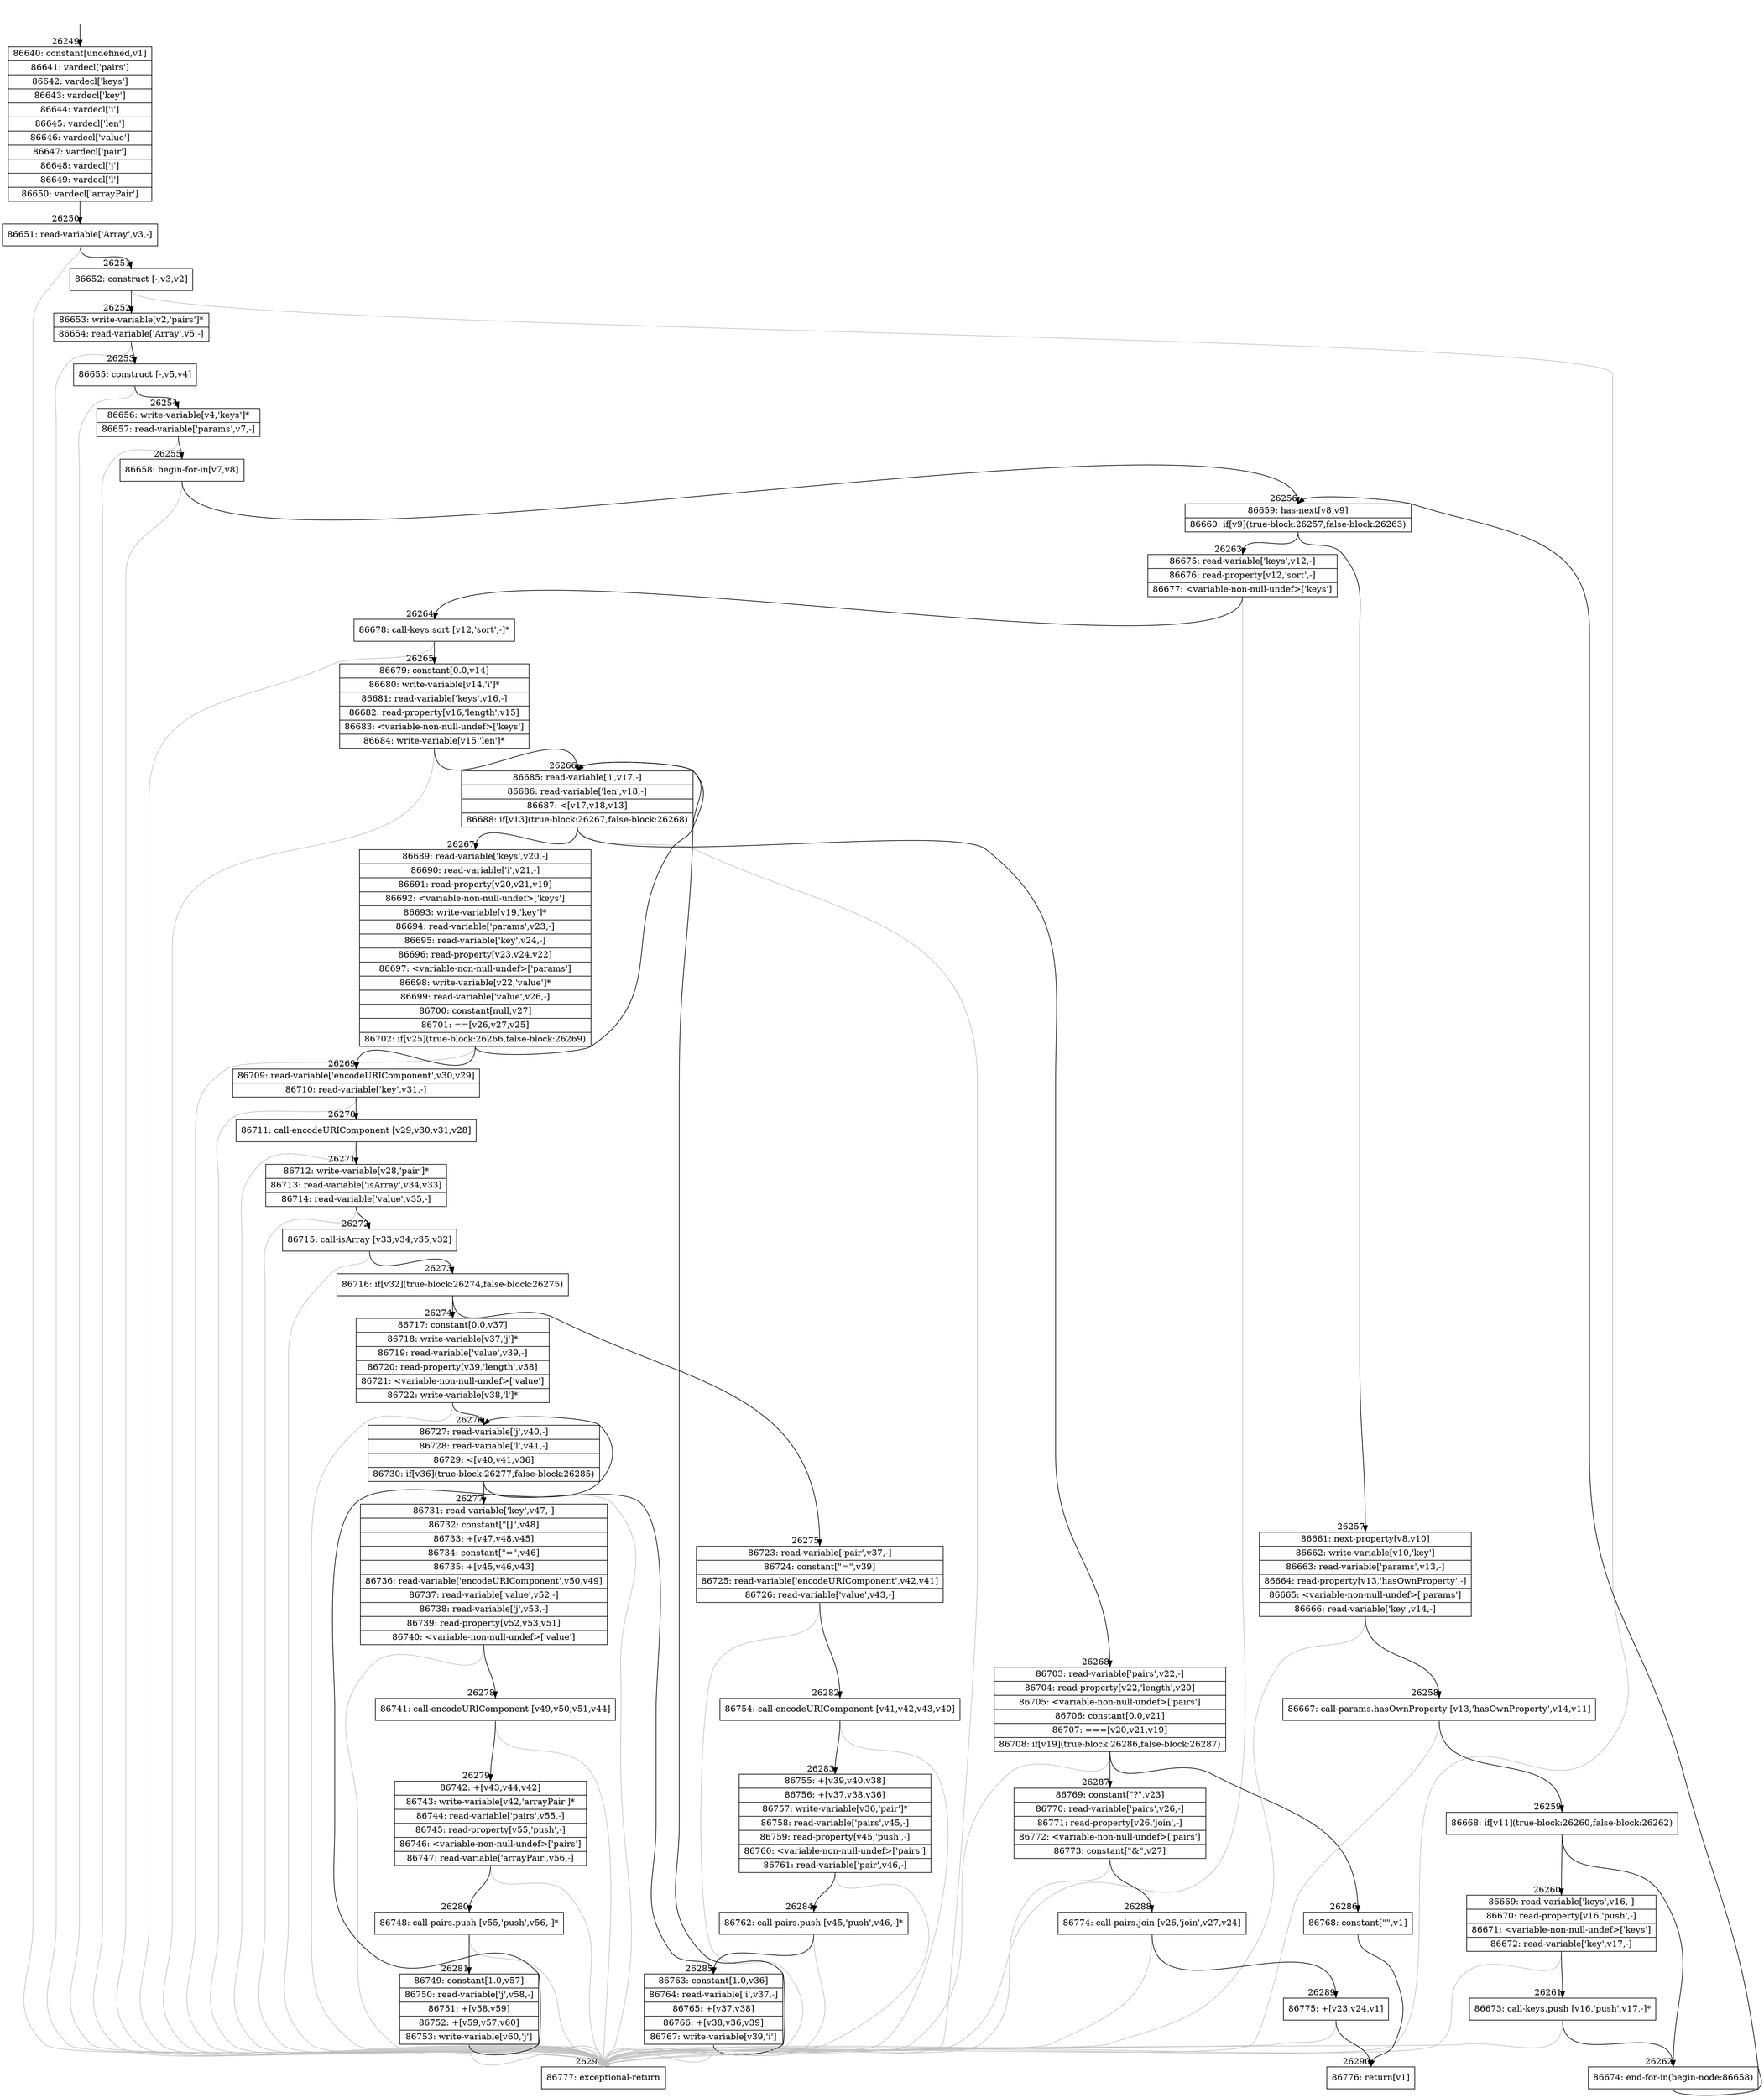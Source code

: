 digraph {
rankdir="TD"
BB_entry2303[shape=none,label=""];
BB_entry2303 -> BB26249 [tailport=s, headport=n, headlabel="    26249"]
BB26249 [shape=record label="{86640: constant[undefined,v1]|86641: vardecl['pairs']|86642: vardecl['keys']|86643: vardecl['key']|86644: vardecl['i']|86645: vardecl['len']|86646: vardecl['value']|86647: vardecl['pair']|86648: vardecl['j']|86649: vardecl['l']|86650: vardecl['arrayPair']}" ] 
BB26249 -> BB26250 [tailport=s, headport=n, headlabel="      26250"]
BB26250 [shape=record label="{86651: read-variable['Array',v3,-]}" ] 
BB26250 -> BB26251 [tailport=s, headport=n, headlabel="      26251"]
BB26250 -> BB26291 [tailport=s, headport=n, color=gray, headlabel="      26291"]
BB26251 [shape=record label="{86652: construct [-,v3,v2]}" ] 
BB26251 -> BB26252 [tailport=s, headport=n, headlabel="      26252"]
BB26251 -> BB26291 [tailport=s, headport=n, color=gray]
BB26252 [shape=record label="{86653: write-variable[v2,'pairs']*|86654: read-variable['Array',v5,-]}" ] 
BB26252 -> BB26253 [tailport=s, headport=n, headlabel="      26253"]
BB26252 -> BB26291 [tailport=s, headport=n, color=gray]
BB26253 [shape=record label="{86655: construct [-,v5,v4]}" ] 
BB26253 -> BB26254 [tailport=s, headport=n, headlabel="      26254"]
BB26253 -> BB26291 [tailport=s, headport=n, color=gray]
BB26254 [shape=record label="{86656: write-variable[v4,'keys']*|86657: read-variable['params',v7,-]}" ] 
BB26254 -> BB26255 [tailport=s, headport=n, headlabel="      26255"]
BB26254 -> BB26291 [tailport=s, headport=n, color=gray]
BB26255 [shape=record label="{86658: begin-for-in[v7,v8]}" ] 
BB26255 -> BB26256 [tailport=s, headport=n, headlabel="      26256"]
BB26255 -> BB26291 [tailport=s, headport=n, color=gray]
BB26256 [shape=record label="{86659: has-next[v8,v9]|86660: if[v9](true-block:26257,false-block:26263)}" ] 
BB26256 -> BB26257 [tailport=s, headport=n, headlabel="      26257"]
BB26256 -> BB26263 [tailport=s, headport=n, headlabel="      26263"]
BB26257 [shape=record label="{86661: next-property[v8,v10]|86662: write-variable[v10,'key']|86663: read-variable['params',v13,-]|86664: read-property[v13,'hasOwnProperty',-]|86665: \<variable-non-null-undef\>['params']|86666: read-variable['key',v14,-]}" ] 
BB26257 -> BB26258 [tailport=s, headport=n, headlabel="      26258"]
BB26257 -> BB26291 [tailport=s, headport=n, color=gray]
BB26258 [shape=record label="{86667: call-params.hasOwnProperty [v13,'hasOwnProperty',v14,v11]}" ] 
BB26258 -> BB26259 [tailport=s, headport=n, headlabel="      26259"]
BB26258 -> BB26291 [tailport=s, headport=n, color=gray]
BB26259 [shape=record label="{86668: if[v11](true-block:26260,false-block:26262)}" ] 
BB26259 -> BB26260 [tailport=s, headport=n, headlabel="      26260"]
BB26259 -> BB26262 [tailport=s, headport=n, headlabel="      26262"]
BB26260 [shape=record label="{86669: read-variable['keys',v16,-]|86670: read-property[v16,'push',-]|86671: \<variable-non-null-undef\>['keys']|86672: read-variable['key',v17,-]}" ] 
BB26260 -> BB26261 [tailport=s, headport=n, headlabel="      26261"]
BB26260 -> BB26291 [tailport=s, headport=n, color=gray]
BB26261 [shape=record label="{86673: call-keys.push [v16,'push',v17,-]*}" ] 
BB26261 -> BB26262 [tailport=s, headport=n]
BB26261 -> BB26291 [tailport=s, headport=n, color=gray]
BB26262 [shape=record label="{86674: end-for-in(begin-node:86658)}" ] 
BB26262 -> BB26256 [tailport=s, headport=n]
BB26263 [shape=record label="{86675: read-variable['keys',v12,-]|86676: read-property[v12,'sort',-]|86677: \<variable-non-null-undef\>['keys']}" ] 
BB26263 -> BB26264 [tailport=s, headport=n, headlabel="      26264"]
BB26263 -> BB26291 [tailport=s, headport=n, color=gray]
BB26264 [shape=record label="{86678: call-keys.sort [v12,'sort',-]*}" ] 
BB26264 -> BB26265 [tailport=s, headport=n, headlabel="      26265"]
BB26264 -> BB26291 [tailport=s, headport=n, color=gray]
BB26265 [shape=record label="{86679: constant[0.0,v14]|86680: write-variable[v14,'i']*|86681: read-variable['keys',v16,-]|86682: read-property[v16,'length',v15]|86683: \<variable-non-null-undef\>['keys']|86684: write-variable[v15,'len']*}" ] 
BB26265 -> BB26266 [tailport=s, headport=n, headlabel="      26266"]
BB26265 -> BB26291 [tailport=s, headport=n, color=gray]
BB26266 [shape=record label="{86685: read-variable['i',v17,-]|86686: read-variable['len',v18,-]|86687: \<[v17,v18,v13]|86688: if[v13](true-block:26267,false-block:26268)}" ] 
BB26266 -> BB26267 [tailport=s, headport=n, headlabel="      26267"]
BB26266 -> BB26268 [tailport=s, headport=n, headlabel="      26268"]
BB26266 -> BB26291 [tailport=s, headport=n, color=gray]
BB26267 [shape=record label="{86689: read-variable['keys',v20,-]|86690: read-variable['i',v21,-]|86691: read-property[v20,v21,v19]|86692: \<variable-non-null-undef\>['keys']|86693: write-variable[v19,'key']*|86694: read-variable['params',v23,-]|86695: read-variable['key',v24,-]|86696: read-property[v23,v24,v22]|86697: \<variable-non-null-undef\>['params']|86698: write-variable[v22,'value']*|86699: read-variable['value',v26,-]|86700: constant[null,v27]|86701: ==[v26,v27,v25]|86702: if[v25](true-block:26266,false-block:26269)}" ] 
BB26267 -> BB26266 [tailport=s, headport=n]
BB26267 -> BB26269 [tailport=s, headport=n, headlabel="      26269"]
BB26267 -> BB26291 [tailport=s, headport=n, color=gray]
BB26268 [shape=record label="{86703: read-variable['pairs',v22,-]|86704: read-property[v22,'length',v20]|86705: \<variable-non-null-undef\>['pairs']|86706: constant[0.0,v21]|86707: ===[v20,v21,v19]|86708: if[v19](true-block:26286,false-block:26287)}" ] 
BB26268 -> BB26286 [tailport=s, headport=n, headlabel="      26286"]
BB26268 -> BB26287 [tailport=s, headport=n, headlabel="      26287"]
BB26268 -> BB26291 [tailport=s, headport=n, color=gray]
BB26269 [shape=record label="{86709: read-variable['encodeURIComponent',v30,v29]|86710: read-variable['key',v31,-]}" ] 
BB26269 -> BB26270 [tailport=s, headport=n, headlabel="      26270"]
BB26269 -> BB26291 [tailport=s, headport=n, color=gray]
BB26270 [shape=record label="{86711: call-encodeURIComponent [v29,v30,v31,v28]}" ] 
BB26270 -> BB26271 [tailport=s, headport=n, headlabel="      26271"]
BB26270 -> BB26291 [tailport=s, headport=n, color=gray]
BB26271 [shape=record label="{86712: write-variable[v28,'pair']*|86713: read-variable['isArray',v34,v33]|86714: read-variable['value',v35,-]}" ] 
BB26271 -> BB26272 [tailport=s, headport=n, headlabel="      26272"]
BB26271 -> BB26291 [tailport=s, headport=n, color=gray]
BB26272 [shape=record label="{86715: call-isArray [v33,v34,v35,v32]}" ] 
BB26272 -> BB26273 [tailport=s, headport=n, headlabel="      26273"]
BB26272 -> BB26291 [tailport=s, headport=n, color=gray]
BB26273 [shape=record label="{86716: if[v32](true-block:26274,false-block:26275)}" ] 
BB26273 -> BB26274 [tailport=s, headport=n, headlabel="      26274"]
BB26273 -> BB26275 [tailport=s, headport=n, headlabel="      26275"]
BB26274 [shape=record label="{86717: constant[0.0,v37]|86718: write-variable[v37,'j']*|86719: read-variable['value',v39,-]|86720: read-property[v39,'length',v38]|86721: \<variable-non-null-undef\>['value']|86722: write-variable[v38,'l']*}" ] 
BB26274 -> BB26276 [tailport=s, headport=n, headlabel="      26276"]
BB26274 -> BB26291 [tailport=s, headport=n, color=gray]
BB26275 [shape=record label="{86723: read-variable['pair',v37,-]|86724: constant[\"=\",v39]|86725: read-variable['encodeURIComponent',v42,v41]|86726: read-variable['value',v43,-]}" ] 
BB26275 -> BB26282 [tailport=s, headport=n, headlabel="      26282"]
BB26275 -> BB26291 [tailport=s, headport=n, color=gray]
BB26276 [shape=record label="{86727: read-variable['j',v40,-]|86728: read-variable['l',v41,-]|86729: \<[v40,v41,v36]|86730: if[v36](true-block:26277,false-block:26285)}" ] 
BB26276 -> BB26277 [tailport=s, headport=n, headlabel="      26277"]
BB26276 -> BB26285 [tailport=s, headport=n, headlabel="      26285"]
BB26276 -> BB26291 [tailport=s, headport=n, color=gray]
BB26277 [shape=record label="{86731: read-variable['key',v47,-]|86732: constant[\"[]\",v48]|86733: +[v47,v48,v45]|86734: constant[\"=\",v46]|86735: +[v45,v46,v43]|86736: read-variable['encodeURIComponent',v50,v49]|86737: read-variable['value',v52,-]|86738: read-variable['j',v53,-]|86739: read-property[v52,v53,v51]|86740: \<variable-non-null-undef\>['value']}" ] 
BB26277 -> BB26278 [tailport=s, headport=n, headlabel="      26278"]
BB26277 -> BB26291 [tailport=s, headport=n, color=gray]
BB26278 [shape=record label="{86741: call-encodeURIComponent [v49,v50,v51,v44]}" ] 
BB26278 -> BB26279 [tailport=s, headport=n, headlabel="      26279"]
BB26278 -> BB26291 [tailport=s, headport=n, color=gray]
BB26279 [shape=record label="{86742: +[v43,v44,v42]|86743: write-variable[v42,'arrayPair']*|86744: read-variable['pairs',v55,-]|86745: read-property[v55,'push',-]|86746: \<variable-non-null-undef\>['pairs']|86747: read-variable['arrayPair',v56,-]}" ] 
BB26279 -> BB26280 [tailport=s, headport=n, headlabel="      26280"]
BB26279 -> BB26291 [tailport=s, headport=n, color=gray]
BB26280 [shape=record label="{86748: call-pairs.push [v55,'push',v56,-]*}" ] 
BB26280 -> BB26281 [tailport=s, headport=n, headlabel="      26281"]
BB26280 -> BB26291 [tailport=s, headport=n, color=gray]
BB26281 [shape=record label="{86749: constant[1.0,v57]|86750: read-variable['j',v58,-]|86751: +[v58,v59]|86752: +[v59,v57,v60]|86753: write-variable[v60,'j']}" ] 
BB26281 -> BB26276 [tailport=s, headport=n]
BB26281 -> BB26291 [tailport=s, headport=n, color=gray]
BB26282 [shape=record label="{86754: call-encodeURIComponent [v41,v42,v43,v40]}" ] 
BB26282 -> BB26283 [tailport=s, headport=n, headlabel="      26283"]
BB26282 -> BB26291 [tailport=s, headport=n, color=gray]
BB26283 [shape=record label="{86755: +[v39,v40,v38]|86756: +[v37,v38,v36]|86757: write-variable[v36,'pair']*|86758: read-variable['pairs',v45,-]|86759: read-property[v45,'push',-]|86760: \<variable-non-null-undef\>['pairs']|86761: read-variable['pair',v46,-]}" ] 
BB26283 -> BB26284 [tailport=s, headport=n, headlabel="      26284"]
BB26283 -> BB26291 [tailport=s, headport=n, color=gray]
BB26284 [shape=record label="{86762: call-pairs.push [v45,'push',v46,-]*}" ] 
BB26284 -> BB26285 [tailport=s, headport=n]
BB26284 -> BB26291 [tailport=s, headport=n, color=gray]
BB26285 [shape=record label="{86763: constant[1.0,v36]|86764: read-variable['i',v37,-]|86765: +[v37,v38]|86766: +[v38,v36,v39]|86767: write-variable[v39,'i']}" ] 
BB26285 -> BB26266 [tailport=s, headport=n]
BB26285 -> BB26291 [tailport=s, headport=n, color=gray]
BB26286 [shape=record label="{86768: constant[\"\",v1]}" ] 
BB26286 -> BB26290 [tailport=s, headport=n, headlabel="      26290"]
BB26287 [shape=record label="{86769: constant[\"?\",v23]|86770: read-variable['pairs',v26,-]|86771: read-property[v26,'join',-]|86772: \<variable-non-null-undef\>['pairs']|86773: constant[\"&\",v27]}" ] 
BB26287 -> BB26288 [tailport=s, headport=n, headlabel="      26288"]
BB26287 -> BB26291 [tailport=s, headport=n, color=gray]
BB26288 [shape=record label="{86774: call-pairs.join [v26,'join',v27,v24]}" ] 
BB26288 -> BB26289 [tailport=s, headport=n, headlabel="      26289"]
BB26288 -> BB26291 [tailport=s, headport=n, color=gray]
BB26289 [shape=record label="{86775: +[v23,v24,v1]}" ] 
BB26289 -> BB26290 [tailport=s, headport=n]
BB26289 -> BB26291 [tailport=s, headport=n, color=gray]
BB26290 [shape=record label="{86776: return[v1]}" ] 
BB26291 [shape=record label="{86777: exceptional-return}" ] 
//#$~ 47926
}
